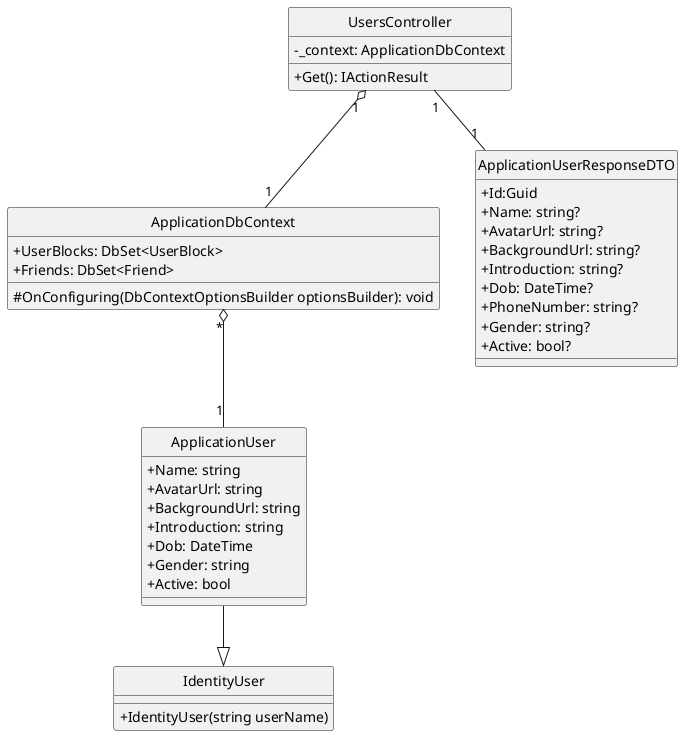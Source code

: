 @startuml getUserById
hide circle
skinparam classAttributeIconSize 0
class UsersController {
    - _context: ApplicationDbContext
    + Get(): IActionResult 
}

class ApplicationDbContext {
    + UserBlocks: DbSet<UserBlock>
    + Friends: DbSet<Friend>
    # OnConfiguring(DbContextOptionsBuilder optionsBuilder): void
}

class ApplicationUserResponseDTO{
    + Id:Guid
    + Name: string?
    + AvatarUrl: string?
    + BackgroundUrl: string?
    + Introduction: string?
    + Dob: DateTime?
    + PhoneNumber: string?
    + Gender: string?
    + Active: bool?    
}


class ApplicationUser {
    + Name: string
    + AvatarUrl: string
    + BackgroundUrl: string
    + Introduction: string
    + Dob: DateTime
    + Gender: string
    + Active: bool
}

class IdentityUser {
    + IdentityUser(string userName) 
}

UsersController "1" o--"1" ApplicationDbContext
UsersController "1"--"1" ApplicationUserResponseDTO
ApplicationDbContext "*" o--"1" ApplicationUser
ApplicationUser --|> IdentityUser
@enduml